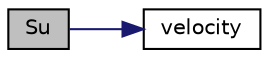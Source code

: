 digraph "Su"
{
  bgcolor="transparent";
  edge [fontname="Helvetica",fontsize="10",labelfontname="Helvetica",labelfontsize="10"];
  node [fontname="Helvetica",fontsize="10",shape=record];
  rankdir="LR";
  Node375 [label="Su",height=0.2,width=0.4,color="black", fillcolor="grey75", style="filled", fontcolor="black"];
  Node375 -> Node376 [color="midnightblue",fontsize="10",style="solid",fontname="Helvetica"];
  Node376 [label="velocity",height=0.2,width=0.4,color="black",URL="$a22753.html#a48ccdbbb1ef93c12f9ecb3c72de388ee",tooltip="Return velocity vector from positions. "];
}
